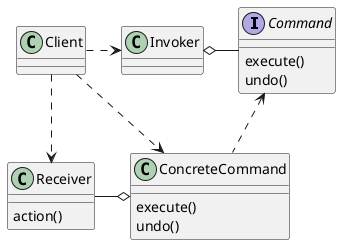 @startuml
interface Command {
    execute()
    undo()
}
class ConcreteCommand{
    execute()
    undo()
}
class Receiver{
    action()
}
Invoker o-right- Command
Command <.. ConcreteCommand
ConcreteCommand o-left- Receiver
Client .right.> Invoker
Client ..> ConcreteCommand
Client ..> Receiver
@enduml
